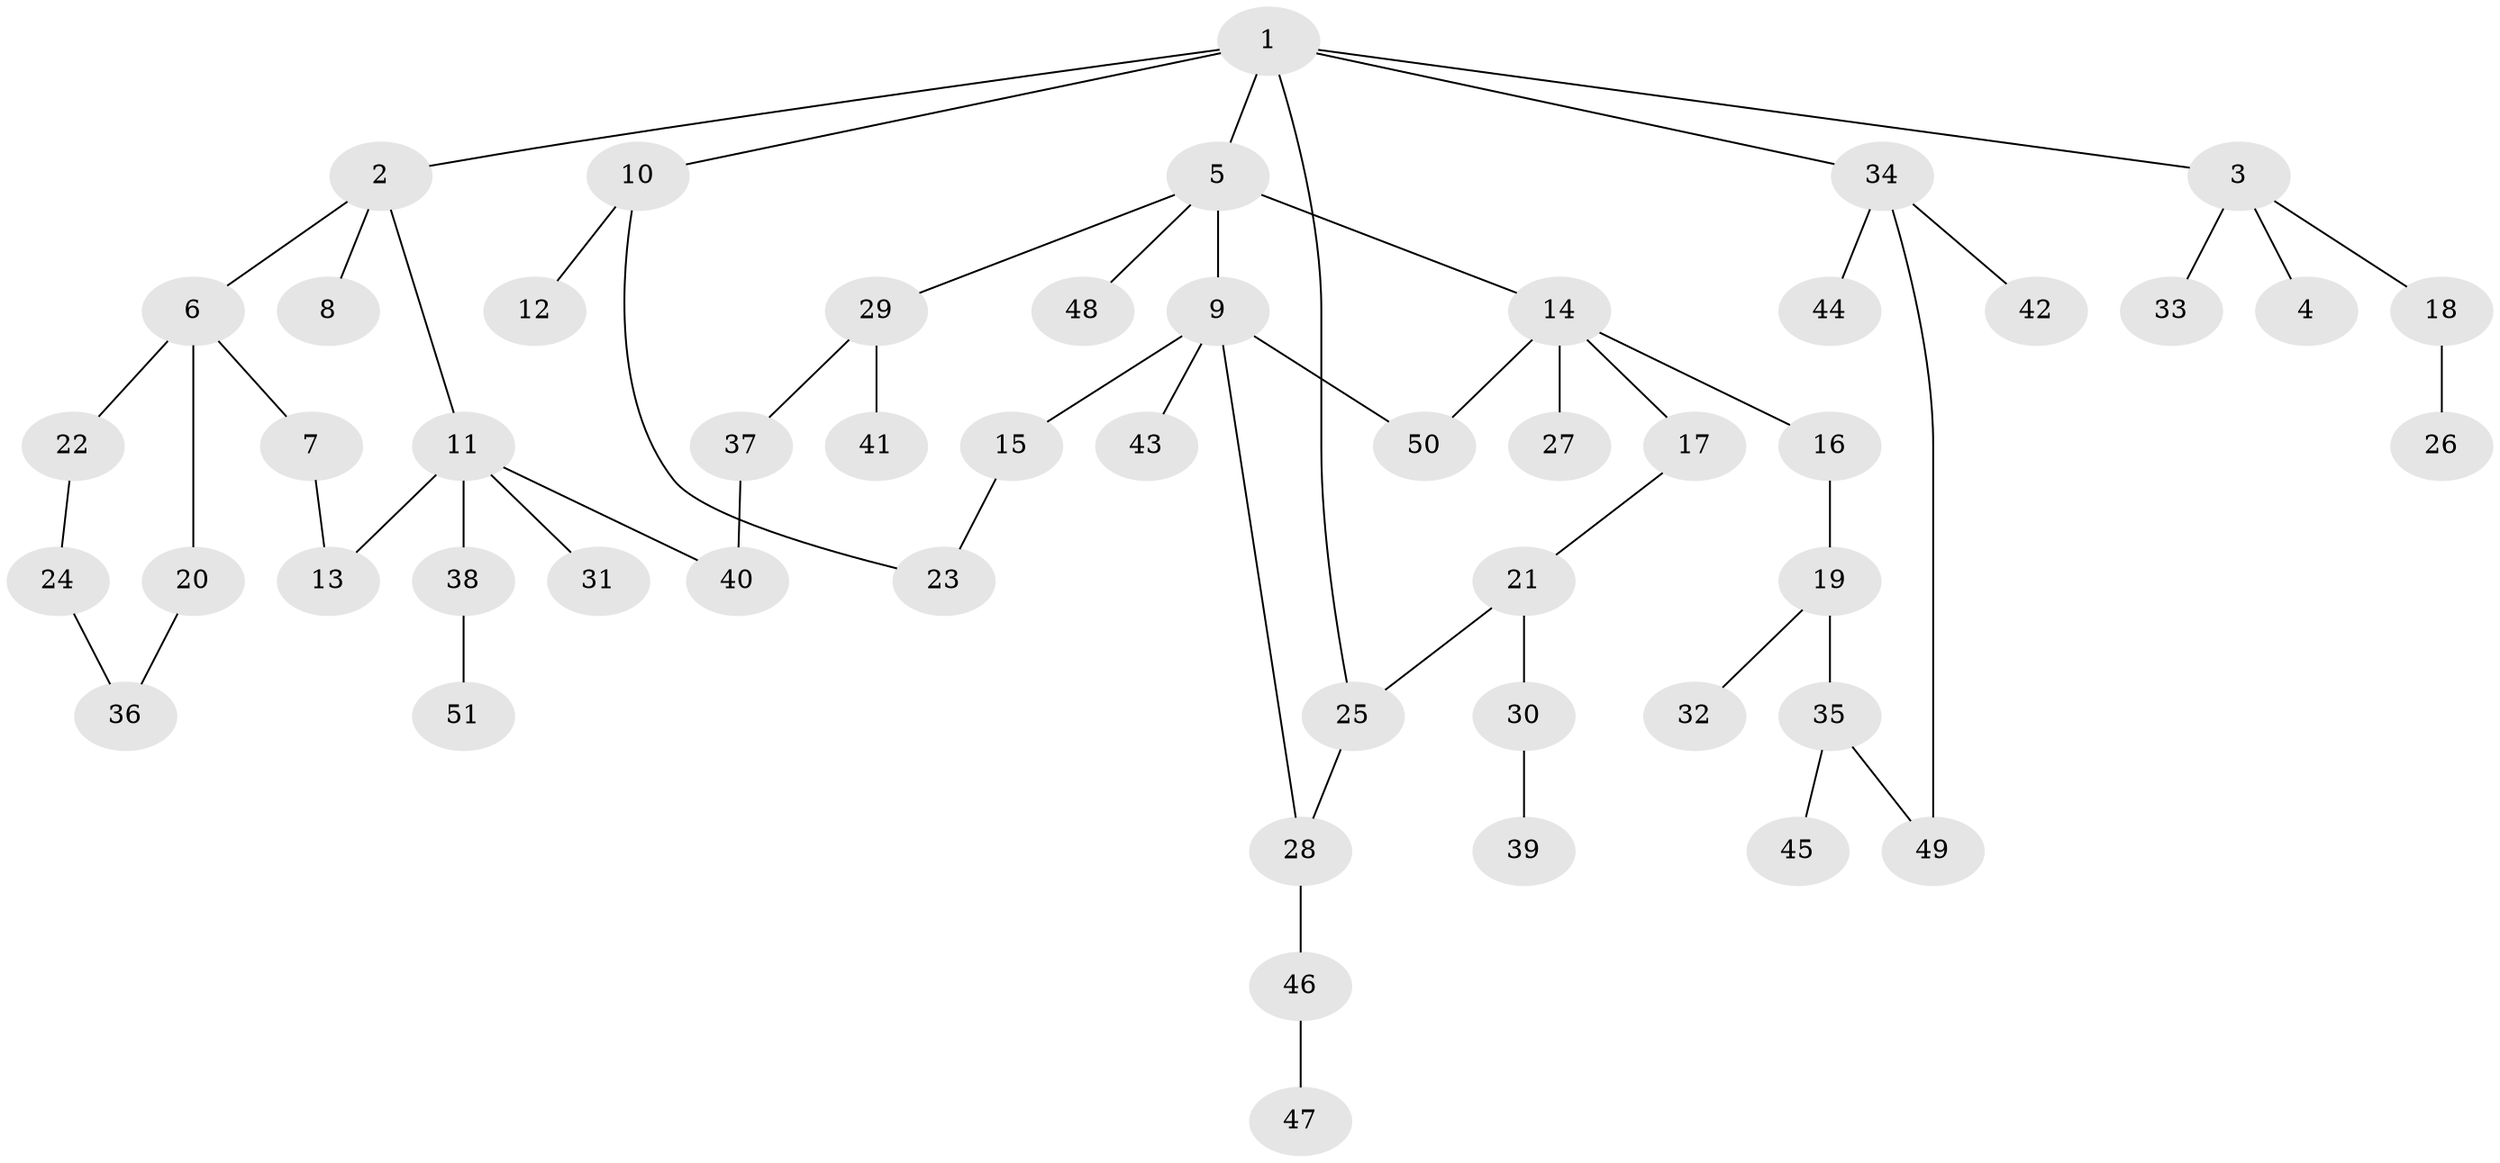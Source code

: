 // Generated by graph-tools (version 1.1) at 2025/25/03/09/25 03:25:29]
// undirected, 51 vertices, 58 edges
graph export_dot {
graph [start="1"]
  node [color=gray90,style=filled];
  1;
  2;
  3;
  4;
  5;
  6;
  7;
  8;
  9;
  10;
  11;
  12;
  13;
  14;
  15;
  16;
  17;
  18;
  19;
  20;
  21;
  22;
  23;
  24;
  25;
  26;
  27;
  28;
  29;
  30;
  31;
  32;
  33;
  34;
  35;
  36;
  37;
  38;
  39;
  40;
  41;
  42;
  43;
  44;
  45;
  46;
  47;
  48;
  49;
  50;
  51;
  1 -- 2;
  1 -- 3;
  1 -- 5;
  1 -- 10;
  1 -- 34;
  1 -- 25;
  2 -- 6;
  2 -- 8;
  2 -- 11;
  3 -- 4;
  3 -- 18;
  3 -- 33;
  5 -- 9;
  5 -- 14;
  5 -- 29;
  5 -- 48;
  6 -- 7;
  6 -- 20;
  6 -- 22;
  7 -- 13;
  9 -- 15;
  9 -- 28;
  9 -- 43;
  9 -- 50;
  10 -- 12;
  10 -- 23;
  11 -- 31;
  11 -- 38;
  11 -- 13;
  11 -- 40;
  14 -- 16;
  14 -- 17;
  14 -- 27;
  14 -- 50;
  15 -- 23;
  16 -- 19;
  17 -- 21;
  18 -- 26;
  19 -- 32;
  19 -- 35;
  20 -- 36;
  21 -- 25;
  21 -- 30;
  22 -- 24;
  24 -- 36;
  25 -- 28;
  28 -- 46;
  29 -- 37;
  29 -- 41;
  30 -- 39;
  34 -- 42;
  34 -- 44;
  34 -- 49;
  35 -- 45;
  35 -- 49;
  37 -- 40;
  38 -- 51;
  46 -- 47;
}
